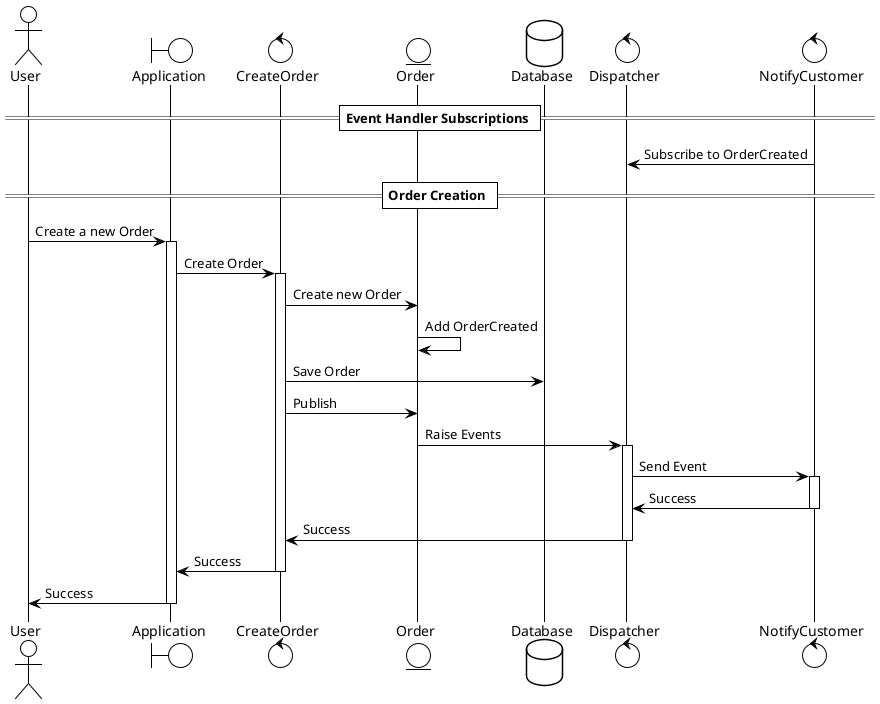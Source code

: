 @startuml
!theme plain

actor User as u
boundary Application as app
control CreateOrder as co
entity Order as o
database Database as db
control Dispatcher as ed
control NotifyCustomer as nc

== Event Handler Subscriptions ==
nc -> ed : Subscribe to OrderCreated
== Order Creation ==
u -> app : Create a new Order
activate app
app -> co : Create Order
activate co
co -> o : Create new Order
o -> o : Add OrderCreated
co -> db : Save Order
co -> o : Publish
o -> ed : Raise Events
activate ed
ed -> nc : Send Event
activate nc
nc -> ed : Success
deactivate nc
ed -> co : Success
deactivate ed
co -> app : Success
deactivate co
app -> u : Success
deactivate app
@endump
